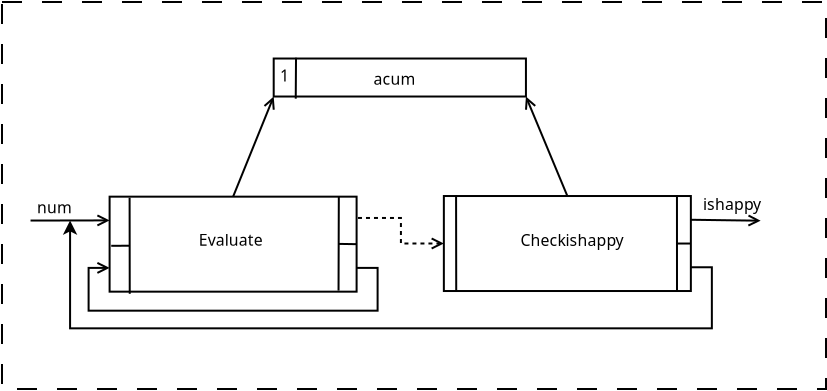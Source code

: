<?xml version="1.0" encoding="UTF-8"?>
<dia:diagram xmlns:dia="http://www.lysator.liu.se/~alla/dia/">
  <dia:layer name="Fondo" visible="true" active="true">
    <dia:object type="Flowchart - Box" version="0" id="O0">
      <dia:attribute name="obj_pos">
        <dia:point val="4.55,-0.55"/>
      </dia:attribute>
      <dia:attribute name="obj_bb">
        <dia:rectangle val="4.5,-0.6;45.8,18.85"/>
      </dia:attribute>
      <dia:attribute name="elem_corner">
        <dia:point val="4.55,-0.55"/>
      </dia:attribute>
      <dia:attribute name="elem_width">
        <dia:real val="41.2"/>
      </dia:attribute>
      <dia:attribute name="elem_height">
        <dia:real val="19.35"/>
      </dia:attribute>
      <dia:attribute name="border_width">
        <dia:real val="0.1"/>
      </dia:attribute>
      <dia:attribute name="show_background">
        <dia:boolean val="true"/>
      </dia:attribute>
      <dia:attribute name="line_style">
        <dia:enum val="1"/>
      </dia:attribute>
      <dia:attribute name="padding">
        <dia:real val="0.5"/>
      </dia:attribute>
      <dia:attribute name="text">
        <dia:composite type="text">
          <dia:attribute name="string">
            <dia:string>##</dia:string>
          </dia:attribute>
          <dia:attribute name="font">
            <dia:font family="sans" style="0" name="Helvetica"/>
          </dia:attribute>
          <dia:attribute name="height">
            <dia:real val="0.8"/>
          </dia:attribute>
          <dia:attribute name="pos">
            <dia:point val="25.15,9.365"/>
          </dia:attribute>
          <dia:attribute name="color">
            <dia:color val="#000000"/>
          </dia:attribute>
          <dia:attribute name="alignment">
            <dia:enum val="1"/>
          </dia:attribute>
        </dia:composite>
      </dia:attribute>
    </dia:object>
    <dia:group>
      <dia:object type="Flowchart - Box" version="0" id="O1">
        <dia:attribute name="obj_pos">
          <dia:point val="26.643,9.151"/>
        </dia:attribute>
        <dia:attribute name="obj_bb">
          <dia:rectangle val="26.593,9.101;39.043,13.95"/>
        </dia:attribute>
        <dia:attribute name="elem_corner">
          <dia:point val="26.643,9.151"/>
        </dia:attribute>
        <dia:attribute name="elem_width">
          <dia:real val="12.35"/>
        </dia:attribute>
        <dia:attribute name="elem_height">
          <dia:real val="4.75"/>
        </dia:attribute>
        <dia:attribute name="show_background">
          <dia:boolean val="true"/>
        </dia:attribute>
        <dia:attribute name="padding">
          <dia:real val="0.5"/>
        </dia:attribute>
        <dia:attribute name="text">
          <dia:composite type="text">
            <dia:attribute name="string">
              <dia:string>##</dia:string>
            </dia:attribute>
            <dia:attribute name="font">
              <dia:font family="sans" style="0" name="Helvetica"/>
            </dia:attribute>
            <dia:attribute name="height">
              <dia:real val="0.8"/>
            </dia:attribute>
            <dia:attribute name="pos">
              <dia:point val="32.818,11.765"/>
            </dia:attribute>
            <dia:attribute name="color">
              <dia:color val="#000000"/>
            </dia:attribute>
            <dia:attribute name="alignment">
              <dia:enum val="1"/>
            </dia:attribute>
          </dia:composite>
        </dia:attribute>
      </dia:object>
      <dia:object type="Standard - Line" version="0" id="O2">
        <dia:attribute name="obj_pos">
          <dia:point val="27.254,9.103"/>
        </dia:attribute>
        <dia:attribute name="obj_bb">
          <dia:rectangle val="27.204,9.053;27.311,13.962"/>
        </dia:attribute>
        <dia:attribute name="conn_endpoints">
          <dia:point val="27.254,9.103"/>
          <dia:point val="27.261,13.912"/>
        </dia:attribute>
        <dia:attribute name="numcp">
          <dia:int val="1"/>
        </dia:attribute>
      </dia:object>
      <dia:object type="Standard - Line" version="0" id="O3">
        <dia:attribute name="obj_pos">
          <dia:point val="38.298,9.112"/>
        </dia:attribute>
        <dia:attribute name="obj_bb">
          <dia:rectangle val="38.248,9.062;38.35,13.994"/>
        </dia:attribute>
        <dia:attribute name="conn_endpoints">
          <dia:point val="38.298,9.112"/>
          <dia:point val="38.3,13.944"/>
        </dia:attribute>
        <dia:attribute name="numcp">
          <dia:int val="1"/>
        </dia:attribute>
      </dia:object>
      <dia:object type="Standard - Line" version="0" id="O4">
        <dia:attribute name="obj_pos">
          <dia:point val="38.299,11.528"/>
        </dia:attribute>
        <dia:attribute name="obj_bb">
          <dia:rectangle val="38.249,11.475;39.043,11.578"/>
        </dia:attribute>
        <dia:attribute name="conn_endpoints">
          <dia:point val="38.299,11.528"/>
          <dia:point val="38.993,11.525"/>
        </dia:attribute>
        <dia:attribute name="numcp">
          <dia:int val="1"/>
        </dia:attribute>
        <dia:connections>
          <dia:connection handle="0" to="O3" connection="0"/>
          <dia:connection handle="1" to="O1" connection="8"/>
        </dia:connections>
      </dia:object>
      <dia:object type="Standard - Line" version="0" id="O5">
        <dia:attribute name="obj_pos">
          <dia:point val="5.977,10.378"/>
        </dia:attribute>
        <dia:attribute name="obj_bb">
          <dia:rectangle val="5.927,10.04;10.042,10.702"/>
        </dia:attribute>
        <dia:attribute name="conn_endpoints">
          <dia:point val="5.977,10.378"/>
          <dia:point val="9.93,10.37"/>
        </dia:attribute>
        <dia:attribute name="numcp">
          <dia:int val="1"/>
        </dia:attribute>
        <dia:attribute name="end_arrow">
          <dia:enum val="1"/>
        </dia:attribute>
        <dia:attribute name="end_arrow_length">
          <dia:real val="0.5"/>
        </dia:attribute>
        <dia:attribute name="end_arrow_width">
          <dia:real val="0.5"/>
        </dia:attribute>
      </dia:object>
      <dia:object type="Flowchart - Box" version="0" id="O6">
        <dia:attribute name="obj_pos">
          <dia:point val="18.135,2.276"/>
        </dia:attribute>
        <dia:attribute name="obj_bb">
          <dia:rectangle val="18.085,2.226;30.796,4.226"/>
        </dia:attribute>
        <dia:attribute name="elem_corner">
          <dia:point val="18.135,2.276"/>
        </dia:attribute>
        <dia:attribute name="elem_width">
          <dia:real val="12.612"/>
        </dia:attribute>
        <dia:attribute name="elem_height">
          <dia:real val="1.9"/>
        </dia:attribute>
        <dia:attribute name="show_background">
          <dia:boolean val="true"/>
        </dia:attribute>
        <dia:attribute name="padding">
          <dia:real val="0.5"/>
        </dia:attribute>
        <dia:attribute name="text">
          <dia:composite type="text">
            <dia:attribute name="string">
              <dia:string>##</dia:string>
            </dia:attribute>
            <dia:attribute name="font">
              <dia:font family="sans" style="0" name="Helvetica"/>
            </dia:attribute>
            <dia:attribute name="height">
              <dia:real val="0.8"/>
            </dia:attribute>
            <dia:attribute name="pos">
              <dia:point val="24.441,3.466"/>
            </dia:attribute>
            <dia:attribute name="color">
              <dia:color val="#000000"/>
            </dia:attribute>
            <dia:attribute name="alignment">
              <dia:enum val="1"/>
            </dia:attribute>
          </dia:composite>
        </dia:attribute>
      </dia:object>
      <dia:object type="Standard - Line" version="0" id="O7">
        <dia:attribute name="obj_pos">
          <dia:point val="19.251,2.238"/>
        </dia:attribute>
        <dia:attribute name="obj_bb">
          <dia:rectangle val="19.186,2.188;19.302,4.333"/>
        </dia:attribute>
        <dia:attribute name="conn_endpoints">
          <dia:point val="19.251,2.238"/>
          <dia:point val="19.237,4.283"/>
        </dia:attribute>
        <dia:attribute name="numcp">
          <dia:int val="1"/>
        </dia:attribute>
      </dia:object>
      <dia:object type="Standard - Line" version="0" id="O8">
        <dia:attribute name="obj_pos">
          <dia:point val="16.105,9.183"/>
        </dia:attribute>
        <dia:attribute name="obj_bb">
          <dia:rectangle val="16.04,4.073;18.244,9.248"/>
        </dia:attribute>
        <dia:attribute name="conn_endpoints">
          <dia:point val="16.105,9.183"/>
          <dia:point val="18.135,4.176"/>
        </dia:attribute>
        <dia:attribute name="numcp">
          <dia:int val="1"/>
        </dia:attribute>
        <dia:attribute name="end_arrow">
          <dia:enum val="1"/>
        </dia:attribute>
        <dia:attribute name="end_arrow_length">
          <dia:real val="0.5"/>
        </dia:attribute>
        <dia:attribute name="end_arrow_width">
          <dia:real val="0.5"/>
        </dia:attribute>
        <dia:connections>
          <dia:connection handle="1" to="O6" connection="11"/>
        </dia:connections>
      </dia:object>
      <dia:group>
        <dia:group>
          <dia:object type="Flowchart - Box" version="0" id="O9">
            <dia:attribute name="obj_pos">
              <dia:point val="9.93,9.183"/>
            </dia:attribute>
            <dia:attribute name="obj_bb">
              <dia:rectangle val="9.88,9.133;22.33,13.983"/>
            </dia:attribute>
            <dia:attribute name="elem_corner">
              <dia:point val="9.93,9.183"/>
            </dia:attribute>
            <dia:attribute name="elem_width">
              <dia:real val="12.35"/>
            </dia:attribute>
            <dia:attribute name="elem_height">
              <dia:real val="4.75"/>
            </dia:attribute>
            <dia:attribute name="show_background">
              <dia:boolean val="true"/>
            </dia:attribute>
            <dia:attribute name="padding">
              <dia:real val="0.5"/>
            </dia:attribute>
            <dia:attribute name="text">
              <dia:composite type="text">
                <dia:attribute name="string">
                  <dia:string>##</dia:string>
                </dia:attribute>
                <dia:attribute name="font">
                  <dia:font family="sans" style="0" name="Helvetica"/>
                </dia:attribute>
                <dia:attribute name="height">
                  <dia:real val="0.8"/>
                </dia:attribute>
                <dia:attribute name="pos">
                  <dia:point val="16.105,11.798"/>
                </dia:attribute>
                <dia:attribute name="color">
                  <dia:color val="#000000"/>
                </dia:attribute>
                <dia:attribute name="alignment">
                  <dia:enum val="1"/>
                </dia:attribute>
              </dia:composite>
            </dia:attribute>
          </dia:object>
          <dia:object type="Standard - Line" version="0" id="O10">
            <dia:attribute name="obj_pos">
              <dia:point val="10.93,9.233"/>
            </dia:attribute>
            <dia:attribute name="obj_bb">
              <dia:rectangle val="10.88,9.183;10.987,14.091"/>
            </dia:attribute>
            <dia:attribute name="conn_endpoints">
              <dia:point val="10.93,9.233"/>
              <dia:point val="10.937,14.041"/>
            </dia:attribute>
            <dia:attribute name="numcp">
              <dia:int val="1"/>
            </dia:attribute>
          </dia:object>
          <dia:object type="Standard - Line" version="0" id="O11">
            <dia:attribute name="obj_pos">
              <dia:point val="21.391,9.176"/>
            </dia:attribute>
            <dia:attribute name="obj_bb">
              <dia:rectangle val="21.326,9.126;21.441,13.929"/>
            </dia:attribute>
            <dia:attribute name="conn_endpoints">
              <dia:point val="21.391,9.176"/>
              <dia:point val="21.377,13.879"/>
            </dia:attribute>
            <dia:attribute name="numcp">
              <dia:int val="1"/>
            </dia:attribute>
          </dia:object>
          <dia:object type="Standard - Line" version="0" id="O12">
            <dia:attribute name="obj_pos">
              <dia:point val="10.011,11.64"/>
            </dia:attribute>
            <dia:attribute name="obj_bb">
              <dia:rectangle val="9.961,11.587;10.984,11.691"/>
            </dia:attribute>
            <dia:attribute name="conn_endpoints">
              <dia:point val="10.011,11.64"/>
              <dia:point val="10.934,11.637"/>
            </dia:attribute>
            <dia:attribute name="numcp">
              <dia:int val="1"/>
            </dia:attribute>
            <dia:connections>
              <dia:connection handle="1" to="O10" connection="0"/>
            </dia:connections>
          </dia:object>
        </dia:group>
        <dia:object type="Standard - Line" version="0" id="O13">
          <dia:attribute name="obj_pos">
            <dia:point val="21.391,11.545"/>
          </dia:attribute>
          <dia:attribute name="obj_bb">
            <dia:rectangle val="21.34,11.495;22.331,11.608"/>
          </dia:attribute>
          <dia:attribute name="conn_endpoints">
            <dia:point val="21.391,11.545"/>
            <dia:point val="22.28,11.558"/>
          </dia:attribute>
          <dia:attribute name="numcp">
            <dia:int val="1"/>
          </dia:attribute>
        </dia:object>
      </dia:group>
      <dia:object type="Standard - ZigZagLine" version="1" id="O14">
        <dia:attribute name="obj_pos">
          <dia:point val="22.28,12.745"/>
        </dia:attribute>
        <dia:attribute name="obj_bb">
          <dia:rectangle val="8.83,12.414;23.38,14.934"/>
        </dia:attribute>
        <dia:attribute name="orth_points">
          <dia:point val="22.28,12.745"/>
          <dia:point val="23.33,12.745"/>
          <dia:point val="23.33,14.884"/>
          <dia:point val="8.88,14.884"/>
          <dia:point val="8.88,12.745"/>
          <dia:point val="9.93,12.745"/>
        </dia:attribute>
        <dia:attribute name="orth_orient">
          <dia:enum val="0"/>
          <dia:enum val="1"/>
          <dia:enum val="0"/>
          <dia:enum val="1"/>
          <dia:enum val="0"/>
        </dia:attribute>
        <dia:attribute name="autorouting">
          <dia:boolean val="false"/>
        </dia:attribute>
        <dia:attribute name="end_arrow">
          <dia:enum val="1"/>
        </dia:attribute>
        <dia:attribute name="end_arrow_length">
          <dia:real val="0.5"/>
        </dia:attribute>
        <dia:attribute name="end_arrow_width">
          <dia:real val="0.5"/>
        </dia:attribute>
      </dia:object>
      <dia:object type="Standard - ZigZagLine" version="1" id="O15">
        <dia:attribute name="obj_pos">
          <dia:point val="22.349,10.248"/>
        </dia:attribute>
        <dia:attribute name="obj_bb">
          <dia:rectangle val="22.299,10.198;26.755,11.856"/>
        </dia:attribute>
        <dia:attribute name="orth_points">
          <dia:point val="22.349,10.248"/>
          <dia:point val="24.496,10.248"/>
          <dia:point val="24.496,11.525"/>
          <dia:point val="26.643,11.525"/>
        </dia:attribute>
        <dia:attribute name="orth_orient">
          <dia:enum val="0"/>
          <dia:enum val="1"/>
          <dia:enum val="0"/>
        </dia:attribute>
        <dia:attribute name="autorouting">
          <dia:boolean val="false"/>
        </dia:attribute>
        <dia:attribute name="line_style">
          <dia:enum val="1"/>
        </dia:attribute>
        <dia:attribute name="end_arrow">
          <dia:enum val="1"/>
        </dia:attribute>
        <dia:attribute name="end_arrow_length">
          <dia:real val="0.5"/>
        </dia:attribute>
        <dia:attribute name="end_arrow_width">
          <dia:real val="0.5"/>
        </dia:attribute>
        <dia:attribute name="dashlength">
          <dia:real val="0.2"/>
        </dia:attribute>
        <dia:connections>
          <dia:connection handle="1" to="O1" connection="7"/>
        </dia:connections>
      </dia:object>
      <dia:object type="Standard - Line" version="0" id="O16">
        <dia:attribute name="obj_pos">
          <dia:point val="38.993,10.338"/>
        </dia:attribute>
        <dia:attribute name="obj_bb">
          <dia:rectangle val="38.943,10.047;42.594,10.709"/>
        </dia:attribute>
        <dia:attribute name="conn_endpoints">
          <dia:point val="38.993,10.338"/>
          <dia:point val="42.482,10.385"/>
        </dia:attribute>
        <dia:attribute name="numcp">
          <dia:int val="1"/>
        </dia:attribute>
        <dia:attribute name="end_arrow">
          <dia:enum val="1"/>
        </dia:attribute>
        <dia:attribute name="end_arrow_length">
          <dia:real val="0.5"/>
        </dia:attribute>
        <dia:attribute name="end_arrow_width">
          <dia:real val="0.5"/>
        </dia:attribute>
        <dia:connections>
          <dia:connection handle="0" to="O1" connection="6"/>
        </dia:connections>
      </dia:object>
      <dia:object type="Standard - ZigZagLine" version="1" id="O17">
        <dia:attribute name="obj_pos">
          <dia:point val="38.993,12.713"/>
        </dia:attribute>
        <dia:attribute name="obj_bb">
          <dia:rectangle val="7.592,10.262;40.093,15.817"/>
        </dia:attribute>
        <dia:attribute name="orth_points">
          <dia:point val="38.993,12.713"/>
          <dia:point val="40.043,12.713"/>
          <dia:point val="40.043,15.767"/>
          <dia:point val="7.954,15.767"/>
          <dia:point val="7.954,10.374"/>
        </dia:attribute>
        <dia:attribute name="orth_orient">
          <dia:enum val="0"/>
          <dia:enum val="1"/>
          <dia:enum val="0"/>
          <dia:enum val="1"/>
        </dia:attribute>
        <dia:attribute name="autorouting">
          <dia:boolean val="false"/>
        </dia:attribute>
        <dia:attribute name="end_arrow">
          <dia:enum val="22"/>
        </dia:attribute>
        <dia:attribute name="end_arrow_length">
          <dia:real val="0.5"/>
        </dia:attribute>
        <dia:attribute name="end_arrow_width">
          <dia:real val="0.5"/>
        </dia:attribute>
        <dia:connections>
          <dia:connection handle="0" to="O1" connection="10"/>
          <dia:connection handle="1" to="O5" connection="0"/>
        </dia:connections>
      </dia:object>
      <dia:object type="Standard - Line" version="0" id="O18">
        <dia:attribute name="obj_pos">
          <dia:point val="32.818,9.151"/>
        </dia:attribute>
        <dia:attribute name="obj_bb">
          <dia:rectangle val="30.642,4.073;32.884,9.216"/>
        </dia:attribute>
        <dia:attribute name="conn_endpoints">
          <dia:point val="32.818,9.151"/>
          <dia:point val="30.746,4.176"/>
        </dia:attribute>
        <dia:attribute name="numcp">
          <dia:int val="1"/>
        </dia:attribute>
        <dia:attribute name="end_arrow">
          <dia:enum val="1"/>
        </dia:attribute>
        <dia:attribute name="end_arrow_length">
          <dia:real val="0.5"/>
        </dia:attribute>
        <dia:attribute name="end_arrow_width">
          <dia:real val="0.5"/>
        </dia:attribute>
        <dia:connections>
          <dia:connection handle="0" to="O1" connection="2"/>
          <dia:connection handle="1" to="O6" connection="15"/>
        </dia:connections>
      </dia:object>
      <dia:object type="Standard - Text" version="1" id="O19">
        <dia:attribute name="obj_pos">
          <dia:point val="14.382,11.642"/>
        </dia:attribute>
        <dia:attribute name="obj_bb">
          <dia:rectangle val="14.382,10.852;17.347,11.804"/>
        </dia:attribute>
        <dia:attribute name="text">
          <dia:composite type="text">
            <dia:attribute name="string">
              <dia:string>#Evaluate#</dia:string>
            </dia:attribute>
            <dia:attribute name="font">
              <dia:font family="sans" style="0" name="Helvetica"/>
            </dia:attribute>
            <dia:attribute name="height">
              <dia:real val="0.988"/>
            </dia:attribute>
            <dia:attribute name="pos">
              <dia:point val="14.382,11.642"/>
            </dia:attribute>
            <dia:attribute name="color">
              <dia:color val="#000000"/>
            </dia:attribute>
            <dia:attribute name="alignment">
              <dia:enum val="0"/>
            </dia:attribute>
          </dia:composite>
        </dia:attribute>
        <dia:attribute name="valign">
          <dia:enum val="3"/>
        </dia:attribute>
      </dia:object>
      <dia:object type="Standard - Text" version="1" id="O20">
        <dia:attribute name="obj_pos">
          <dia:point val="30.477,11.654"/>
        </dia:attribute>
        <dia:attribute name="obj_bb">
          <dia:rectangle val="30.477,10.864;35.219,11.817"/>
        </dia:attribute>
        <dia:attribute name="text">
          <dia:composite type="text">
            <dia:attribute name="string">
              <dia:string>#Checkishappy#</dia:string>
            </dia:attribute>
            <dia:attribute name="font">
              <dia:font family="sans" style="0" name="Helvetica"/>
            </dia:attribute>
            <dia:attribute name="height">
              <dia:real val="0.988"/>
            </dia:attribute>
            <dia:attribute name="pos">
              <dia:point val="30.477,11.654"/>
            </dia:attribute>
            <dia:attribute name="color">
              <dia:color val="#000000"/>
            </dia:attribute>
            <dia:attribute name="alignment">
              <dia:enum val="0"/>
            </dia:attribute>
          </dia:composite>
        </dia:attribute>
        <dia:attribute name="valign">
          <dia:enum val="3"/>
        </dia:attribute>
      </dia:object>
      <dia:object type="Standard - Text" version="1" id="O21">
        <dia:attribute name="obj_pos">
          <dia:point val="23.119,3.582"/>
        </dia:attribute>
        <dia:attribute name="obj_bb">
          <dia:rectangle val="23.119,2.792;25.001,3.744"/>
        </dia:attribute>
        <dia:attribute name="text">
          <dia:composite type="text">
            <dia:attribute name="string">
              <dia:string>#acum#</dia:string>
            </dia:attribute>
            <dia:attribute name="font">
              <dia:font family="sans" style="0" name="Helvetica"/>
            </dia:attribute>
            <dia:attribute name="height">
              <dia:real val="0.988"/>
            </dia:attribute>
            <dia:attribute name="pos">
              <dia:point val="23.119,3.582"/>
            </dia:attribute>
            <dia:attribute name="color">
              <dia:color val="#000000"/>
            </dia:attribute>
            <dia:attribute name="alignment">
              <dia:enum val="0"/>
            </dia:attribute>
          </dia:composite>
        </dia:attribute>
        <dia:attribute name="valign">
          <dia:enum val="3"/>
        </dia:attribute>
      </dia:object>
      <dia:object type="Standard - Text" version="1" id="O22">
        <dia:attribute name="obj_pos">
          <dia:point val="18.448,3.43"/>
        </dia:attribute>
        <dia:attribute name="obj_bb">
          <dia:rectangle val="18.448,2.64;18.88,3.593"/>
        </dia:attribute>
        <dia:attribute name="text">
          <dia:composite type="text">
            <dia:attribute name="string">
              <dia:string>#1#</dia:string>
            </dia:attribute>
            <dia:attribute name="font">
              <dia:font family="sans" style="0" name="Helvetica"/>
            </dia:attribute>
            <dia:attribute name="height">
              <dia:real val="0.988"/>
            </dia:attribute>
            <dia:attribute name="pos">
              <dia:point val="18.448,3.43"/>
            </dia:attribute>
            <dia:attribute name="color">
              <dia:color val="#000000"/>
            </dia:attribute>
            <dia:attribute name="alignment">
              <dia:enum val="0"/>
            </dia:attribute>
          </dia:composite>
        </dia:attribute>
        <dia:attribute name="valign">
          <dia:enum val="3"/>
        </dia:attribute>
      </dia:object>
      <dia:object type="Standard - Text" version="1" id="O23">
        <dia:attribute name="obj_pos">
          <dia:point val="6.301,10.015"/>
        </dia:attribute>
        <dia:attribute name="obj_bb">
          <dia:rectangle val="6.301,9.225;7.843,10.177"/>
        </dia:attribute>
        <dia:attribute name="text">
          <dia:composite type="text">
            <dia:attribute name="string">
              <dia:string>#num#</dia:string>
            </dia:attribute>
            <dia:attribute name="font">
              <dia:font family="sans" style="0" name="Helvetica"/>
            </dia:attribute>
            <dia:attribute name="height">
              <dia:real val="0.988"/>
            </dia:attribute>
            <dia:attribute name="pos">
              <dia:point val="6.301,10.015"/>
            </dia:attribute>
            <dia:attribute name="color">
              <dia:color val="#000000"/>
            </dia:attribute>
            <dia:attribute name="alignment">
              <dia:enum val="0"/>
            </dia:attribute>
          </dia:composite>
        </dia:attribute>
        <dia:attribute name="valign">
          <dia:enum val="3"/>
        </dia:attribute>
      </dia:object>
      <dia:object type="Standard - Text" version="1" id="O24">
        <dia:attribute name="obj_pos">
          <dia:point val="39.6,9.846"/>
        </dia:attribute>
        <dia:attribute name="obj_bb">
          <dia:rectangle val="39.6,9.056;42.255,10.009"/>
        </dia:attribute>
        <dia:attribute name="text">
          <dia:composite type="text">
            <dia:attribute name="string">
              <dia:string>#ishappy#</dia:string>
            </dia:attribute>
            <dia:attribute name="font">
              <dia:font family="sans" style="0" name="Helvetica"/>
            </dia:attribute>
            <dia:attribute name="height">
              <dia:real val="0.988"/>
            </dia:attribute>
            <dia:attribute name="pos">
              <dia:point val="39.6,9.846"/>
            </dia:attribute>
            <dia:attribute name="color">
              <dia:color val="#000000"/>
            </dia:attribute>
            <dia:attribute name="alignment">
              <dia:enum val="0"/>
            </dia:attribute>
          </dia:composite>
        </dia:attribute>
        <dia:attribute name="valign">
          <dia:enum val="3"/>
        </dia:attribute>
      </dia:object>
    </dia:group>
  </dia:layer>
</dia:diagram>
